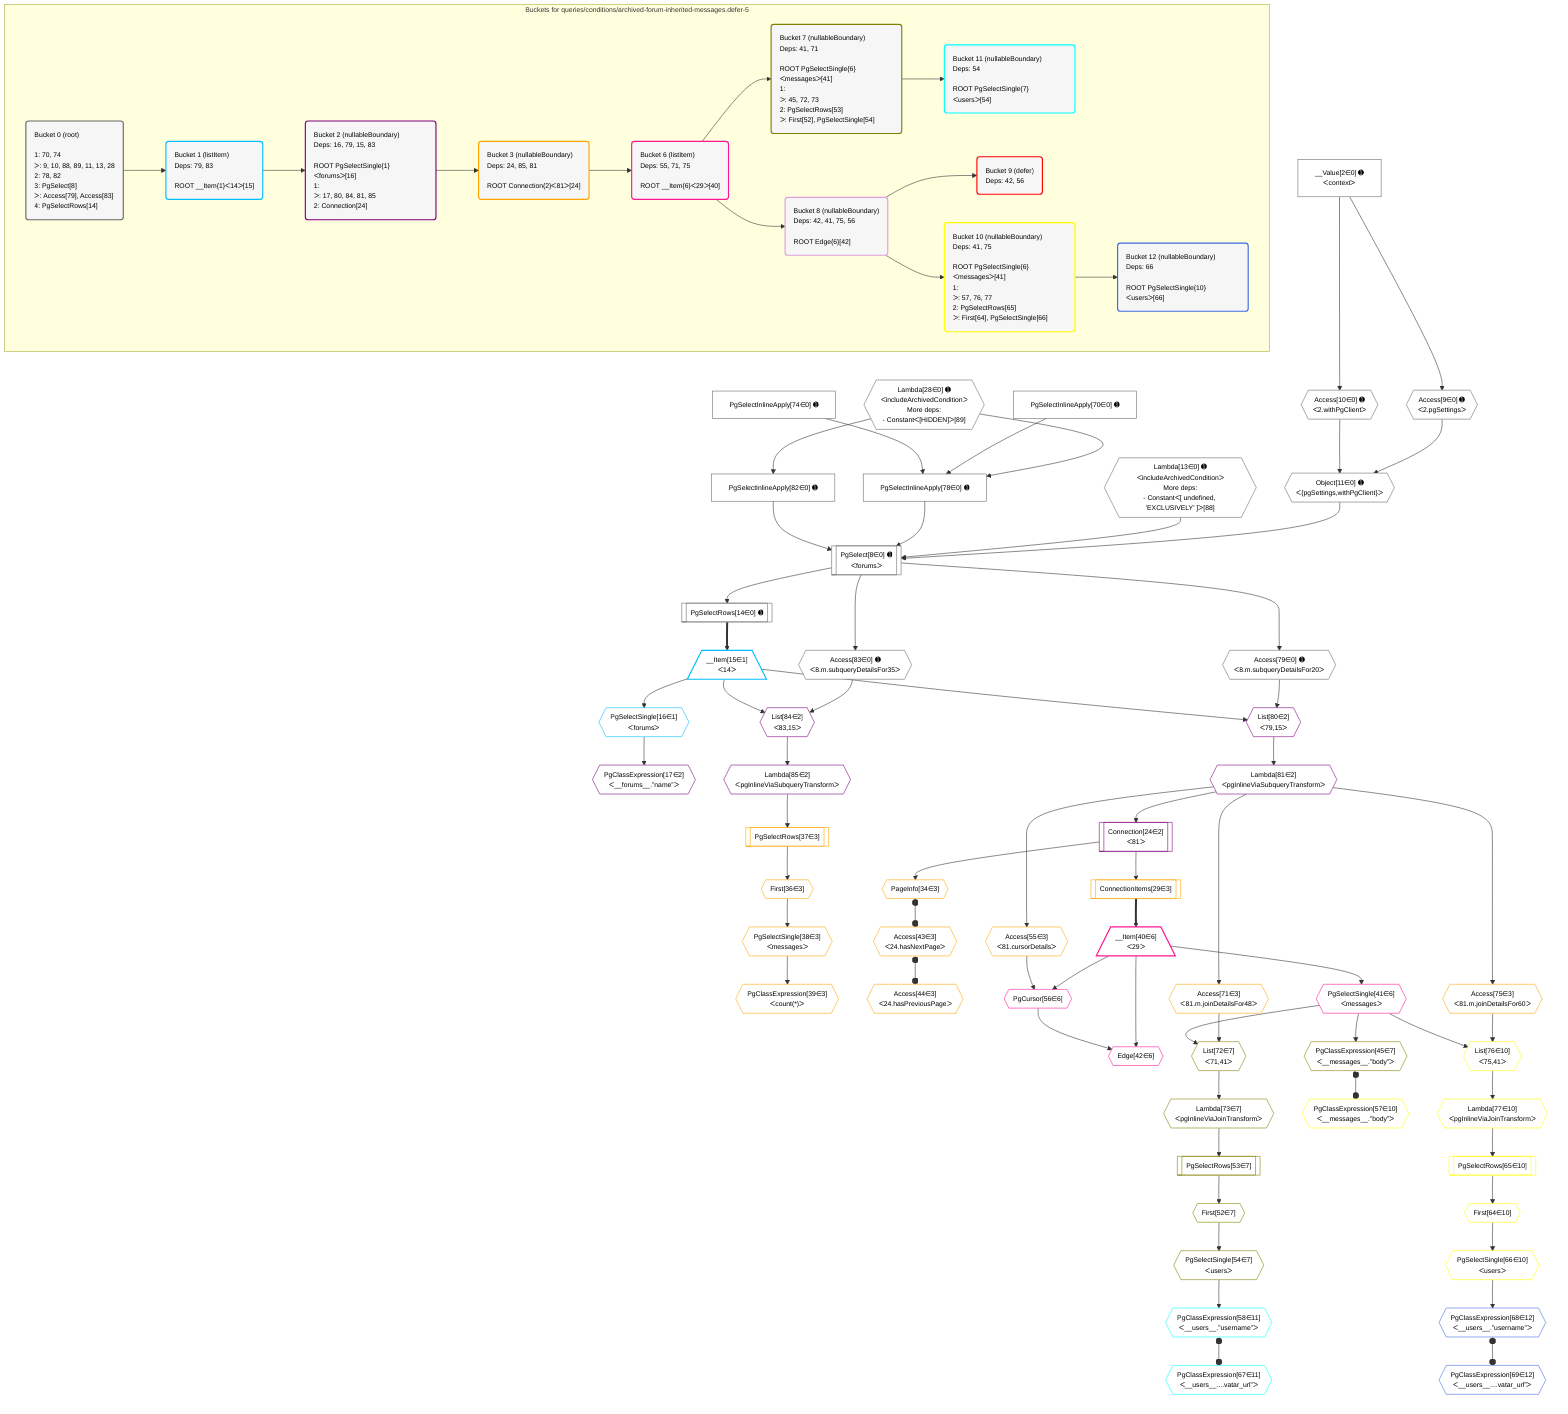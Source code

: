 %%{init: {'themeVariables': { 'fontSize': '12px'}}}%%
graph TD
    classDef path fill:#eee,stroke:#000,color:#000
    classDef plan fill:#fff,stroke-width:1px,color:#000
    classDef itemplan fill:#fff,stroke-width:2px,color:#000
    classDef unbatchedplan fill:#dff,stroke-width:1px,color:#000
    classDef sideeffectplan fill:#fcc,stroke-width:2px,color:#000
    classDef bucket fill:#f6f6f6,color:#000,stroke-width:2px,text-align:left

    subgraph "Buckets for queries/conditions/archived-forum-inherited-messages.defer-5"
    Bucket0("Bucket 0 (root)<br /><br />1: 70, 74<br />ᐳ: 9, 10, 88, 89, 11, 13, 28<br />2: 78, 82<br />3: PgSelect[8]<br />ᐳ: Access[79], Access[83]<br />4: PgSelectRows[14]"):::bucket
    Bucket1("Bucket 1 (listItem)<br />Deps: 79, 83<br /><br />ROOT __Item{1}ᐸ14ᐳ[15]"):::bucket
    Bucket2("Bucket 2 (nullableBoundary)<br />Deps: 16, 79, 15, 83<br /><br />ROOT PgSelectSingle{1}ᐸforumsᐳ[16]<br />1: <br />ᐳ: 17, 80, 84, 81, 85<br />2: Connection[24]"):::bucket
    Bucket3("Bucket 3 (nullableBoundary)<br />Deps: 24, 85, 81<br /><br />ROOT Connection{2}ᐸ81ᐳ[24]"):::bucket
    Bucket6("Bucket 6 (listItem)<br />Deps: 55, 71, 75<br /><br />ROOT __Item{6}ᐸ29ᐳ[40]"):::bucket
    Bucket7("Bucket 7 (nullableBoundary)<br />Deps: 41, 71<br /><br />ROOT PgSelectSingle{6}ᐸmessagesᐳ[41]<br />1: <br />ᐳ: 45, 72, 73<br />2: PgSelectRows[53]<br />ᐳ: First[52], PgSelectSingle[54]"):::bucket
    Bucket8("Bucket 8 (nullableBoundary)<br />Deps: 42, 41, 75, 56<br /><br />ROOT Edge{6}[42]"):::bucket
    Bucket9("Bucket 9 (defer)<br />Deps: 42, 56"):::bucket
    Bucket10("Bucket 10 (nullableBoundary)<br />Deps: 41, 75<br /><br />ROOT PgSelectSingle{6}ᐸmessagesᐳ[41]<br />1: <br />ᐳ: 57, 76, 77<br />2: PgSelectRows[65]<br />ᐳ: First[64], PgSelectSingle[66]"):::bucket
    Bucket11("Bucket 11 (nullableBoundary)<br />Deps: 54<br /><br />ROOT PgSelectSingle{7}ᐸusersᐳ[54]"):::bucket
    Bucket12("Bucket 12 (nullableBoundary)<br />Deps: 66<br /><br />ROOT PgSelectSingle{10}ᐸusersᐳ[66]"):::bucket
    end
    Bucket0 --> Bucket1
    Bucket1 --> Bucket2
    Bucket2 --> Bucket3
    Bucket3 --> Bucket6
    Bucket6 --> Bucket7 & Bucket8
    Bucket7 --> Bucket11
    Bucket8 --> Bucket9 & Bucket10
    Bucket10 --> Bucket12

    %% plan dependencies
    PgSelect8[["PgSelect[8∈0] ➊<br />ᐸforumsᐳ"]]:::plan
    Object11{{"Object[11∈0] ➊<br />ᐸ{pgSettings,withPgClient}ᐳ"}}:::plan
    Lambda13{{"Lambda[13∈0] ➊<br />ᐸincludeArchivedConditionᐳ<br />More deps:<br />- Constantᐸ[ undefined, 'EXCLUSIVELY' ]ᐳ[88]"}}:::plan
    PgSelectInlineApply78["PgSelectInlineApply[78∈0] ➊"]:::plan
    PgSelectInlineApply82["PgSelectInlineApply[82∈0] ➊"]:::plan
    Object11 & Lambda13 & PgSelectInlineApply78 & PgSelectInlineApply82 --> PgSelect8
    Lambda28{{"Lambda[28∈0] ➊<br />ᐸincludeArchivedConditionᐳ<br />More deps:<br />- Constantᐸ[HIDDEN]ᐳ[89]"}}:::plan
    PgSelectInlineApply70["PgSelectInlineApply[70∈0] ➊"]:::plan
    PgSelectInlineApply74["PgSelectInlineApply[74∈0] ➊"]:::plan
    Lambda28 & PgSelectInlineApply70 & PgSelectInlineApply74 --> PgSelectInlineApply78
    Access9{{"Access[9∈0] ➊<br />ᐸ2.pgSettingsᐳ"}}:::plan
    Access10{{"Access[10∈0] ➊<br />ᐸ2.withPgClientᐳ"}}:::plan
    Access9 & Access10 --> Object11
    __Value2["__Value[2∈0] ➊<br />ᐸcontextᐳ"]:::plan
    __Value2 --> Access9
    __Value2 --> Access10
    PgSelectRows14[["PgSelectRows[14∈0] ➊"]]:::plan
    PgSelect8 --> PgSelectRows14
    Access79{{"Access[79∈0] ➊<br />ᐸ8.m.subqueryDetailsFor20ᐳ"}}:::plan
    PgSelect8 --> Access79
    Lambda28 --> PgSelectInlineApply82
    Access83{{"Access[83∈0] ➊<br />ᐸ8.m.subqueryDetailsFor35ᐳ"}}:::plan
    PgSelect8 --> Access83
    __Item15[/"__Item[15∈1]<br />ᐸ14ᐳ"\]:::itemplan
    PgSelectRows14 ==> __Item15
    PgSelectSingle16{{"PgSelectSingle[16∈1]<br />ᐸforumsᐳ"}}:::plan
    __Item15 --> PgSelectSingle16
    List80{{"List[80∈2]<br />ᐸ79,15ᐳ"}}:::plan
    Access79 & __Item15 --> List80
    List84{{"List[84∈2]<br />ᐸ83,15ᐳ"}}:::plan
    Access83 & __Item15 --> List84
    PgClassExpression17{{"PgClassExpression[17∈2]<br />ᐸ__forums__.”name”ᐳ"}}:::plan
    PgSelectSingle16 --> PgClassExpression17
    Connection24[["Connection[24∈2]<br />ᐸ81ᐳ"]]:::plan
    Lambda81{{"Lambda[81∈2]<br />ᐸpgInlineViaSubqueryTransformᐳ"}}:::plan
    Lambda81 --> Connection24
    List80 --> Lambda81
    Lambda85{{"Lambda[85∈2]<br />ᐸpgInlineViaSubqueryTransformᐳ"}}:::plan
    List84 --> Lambda85
    ConnectionItems29[["ConnectionItems[29∈3]"]]:::plan
    Connection24 --> ConnectionItems29
    PageInfo34{{"PageInfo[34∈3]"}}:::plan
    Connection24 --> PageInfo34
    First36{{"First[36∈3]"}}:::plan
    PgSelectRows37[["PgSelectRows[37∈3]"]]:::plan
    PgSelectRows37 --> First36
    Lambda85 --> PgSelectRows37
    PgSelectSingle38{{"PgSelectSingle[38∈3]<br />ᐸmessagesᐳ"}}:::plan
    First36 --> PgSelectSingle38
    PgClassExpression39{{"PgClassExpression[39∈3]<br />ᐸcount(*)ᐳ"}}:::plan
    PgSelectSingle38 --> PgClassExpression39
    Access43{{"Access[43∈3]<br />ᐸ24.hasNextPageᐳ"}}:::plan
    PageInfo34 o--o Access43
    Access44{{"Access[44∈3]<br />ᐸ24.hasPreviousPageᐳ"}}:::plan
    Access43 o--o Access44
    Access55{{"Access[55∈3]<br />ᐸ81.cursorDetailsᐳ"}}:::plan
    Lambda81 --> Access55
    Access71{{"Access[71∈3]<br />ᐸ81.m.joinDetailsFor48ᐳ"}}:::plan
    Lambda81 --> Access71
    Access75{{"Access[75∈3]<br />ᐸ81.m.joinDetailsFor60ᐳ"}}:::plan
    Lambda81 --> Access75
    Edge42{{"Edge[42∈6]"}}:::plan
    __Item40[/"__Item[40∈6]<br />ᐸ29ᐳ"\]:::itemplan
    PgCursor56{{"PgCursor[56∈6]"}}:::plan
    __Item40 & PgCursor56 --> Edge42
    __Item40 & Access55 --> PgCursor56
    ConnectionItems29 ==> __Item40
    PgSelectSingle41{{"PgSelectSingle[41∈6]<br />ᐸmessagesᐳ"}}:::plan
    __Item40 --> PgSelectSingle41
    List72{{"List[72∈7]<br />ᐸ71,41ᐳ"}}:::plan
    Access71 & PgSelectSingle41 --> List72
    PgClassExpression45{{"PgClassExpression[45∈7]<br />ᐸ__messages__.”body”ᐳ"}}:::plan
    PgSelectSingle41 --> PgClassExpression45
    First52{{"First[52∈7]"}}:::plan
    PgSelectRows53[["PgSelectRows[53∈7]"]]:::plan
    PgSelectRows53 --> First52
    Lambda73{{"Lambda[73∈7]<br />ᐸpgInlineViaJoinTransformᐳ"}}:::plan
    Lambda73 --> PgSelectRows53
    PgSelectSingle54{{"PgSelectSingle[54∈7]<br />ᐸusersᐳ"}}:::plan
    First52 --> PgSelectSingle54
    List72 --> Lambda73
    List76{{"List[76∈10]<br />ᐸ75,41ᐳ"}}:::plan
    Access75 & PgSelectSingle41 --> List76
    PgClassExpression57{{"PgClassExpression[57∈10]<br />ᐸ__messages__.”body”ᐳ"}}:::plan
    PgClassExpression45 o--o PgClassExpression57
    First64{{"First[64∈10]"}}:::plan
    PgSelectRows65[["PgSelectRows[65∈10]"]]:::plan
    PgSelectRows65 --> First64
    Lambda77{{"Lambda[77∈10]<br />ᐸpgInlineViaJoinTransformᐳ"}}:::plan
    Lambda77 --> PgSelectRows65
    PgSelectSingle66{{"PgSelectSingle[66∈10]<br />ᐸusersᐳ"}}:::plan
    First64 --> PgSelectSingle66
    List76 --> Lambda77
    PgClassExpression58{{"PgClassExpression[58∈11]<br />ᐸ__users__.”username”ᐳ"}}:::plan
    PgSelectSingle54 --> PgClassExpression58
    PgClassExpression67{{"PgClassExpression[67∈11]<br />ᐸ__users__....vatar_url”ᐳ"}}:::plan
    PgClassExpression58 o--o PgClassExpression67
    PgClassExpression68{{"PgClassExpression[68∈12]<br />ᐸ__users__.”username”ᐳ"}}:::plan
    PgSelectSingle66 --> PgClassExpression68
    PgClassExpression69{{"PgClassExpression[69∈12]<br />ᐸ__users__....vatar_url”ᐳ"}}:::plan
    PgClassExpression68 o--o PgClassExpression69

    %% define steps
    classDef bucket0 stroke:#696969
    class Bucket0,__Value2,PgSelect8,Access9,Access10,Object11,Lambda13,PgSelectRows14,Lambda28,PgSelectInlineApply70,PgSelectInlineApply74,PgSelectInlineApply78,Access79,PgSelectInlineApply82,Access83 bucket0
    classDef bucket1 stroke:#00bfff
    class Bucket1,__Item15,PgSelectSingle16 bucket1
    classDef bucket2 stroke:#7f007f
    class Bucket2,PgClassExpression17,Connection24,List80,Lambda81,List84,Lambda85 bucket2
    classDef bucket3 stroke:#ffa500
    class Bucket3,ConnectionItems29,PageInfo34,First36,PgSelectRows37,PgSelectSingle38,PgClassExpression39,Access43,Access44,Access55,Access71,Access75 bucket3
    classDef bucket6 stroke:#ff1493
    class Bucket6,__Item40,PgSelectSingle41,Edge42,PgCursor56 bucket6
    classDef bucket7 stroke:#808000
    class Bucket7,PgClassExpression45,First52,PgSelectRows53,PgSelectSingle54,List72,Lambda73 bucket7
    classDef bucket8 stroke:#dda0dd
    class Bucket8 bucket8
    classDef bucket9 stroke:#ff0000
    class Bucket9 bucket9
    classDef bucket10 stroke:#ffff00
    class Bucket10,PgClassExpression57,First64,PgSelectRows65,PgSelectSingle66,List76,Lambda77 bucket10
    classDef bucket11 stroke:#00ffff
    class Bucket11,PgClassExpression58,PgClassExpression67 bucket11
    classDef bucket12 stroke:#4169e1
    class Bucket12,PgClassExpression68,PgClassExpression69 bucket12